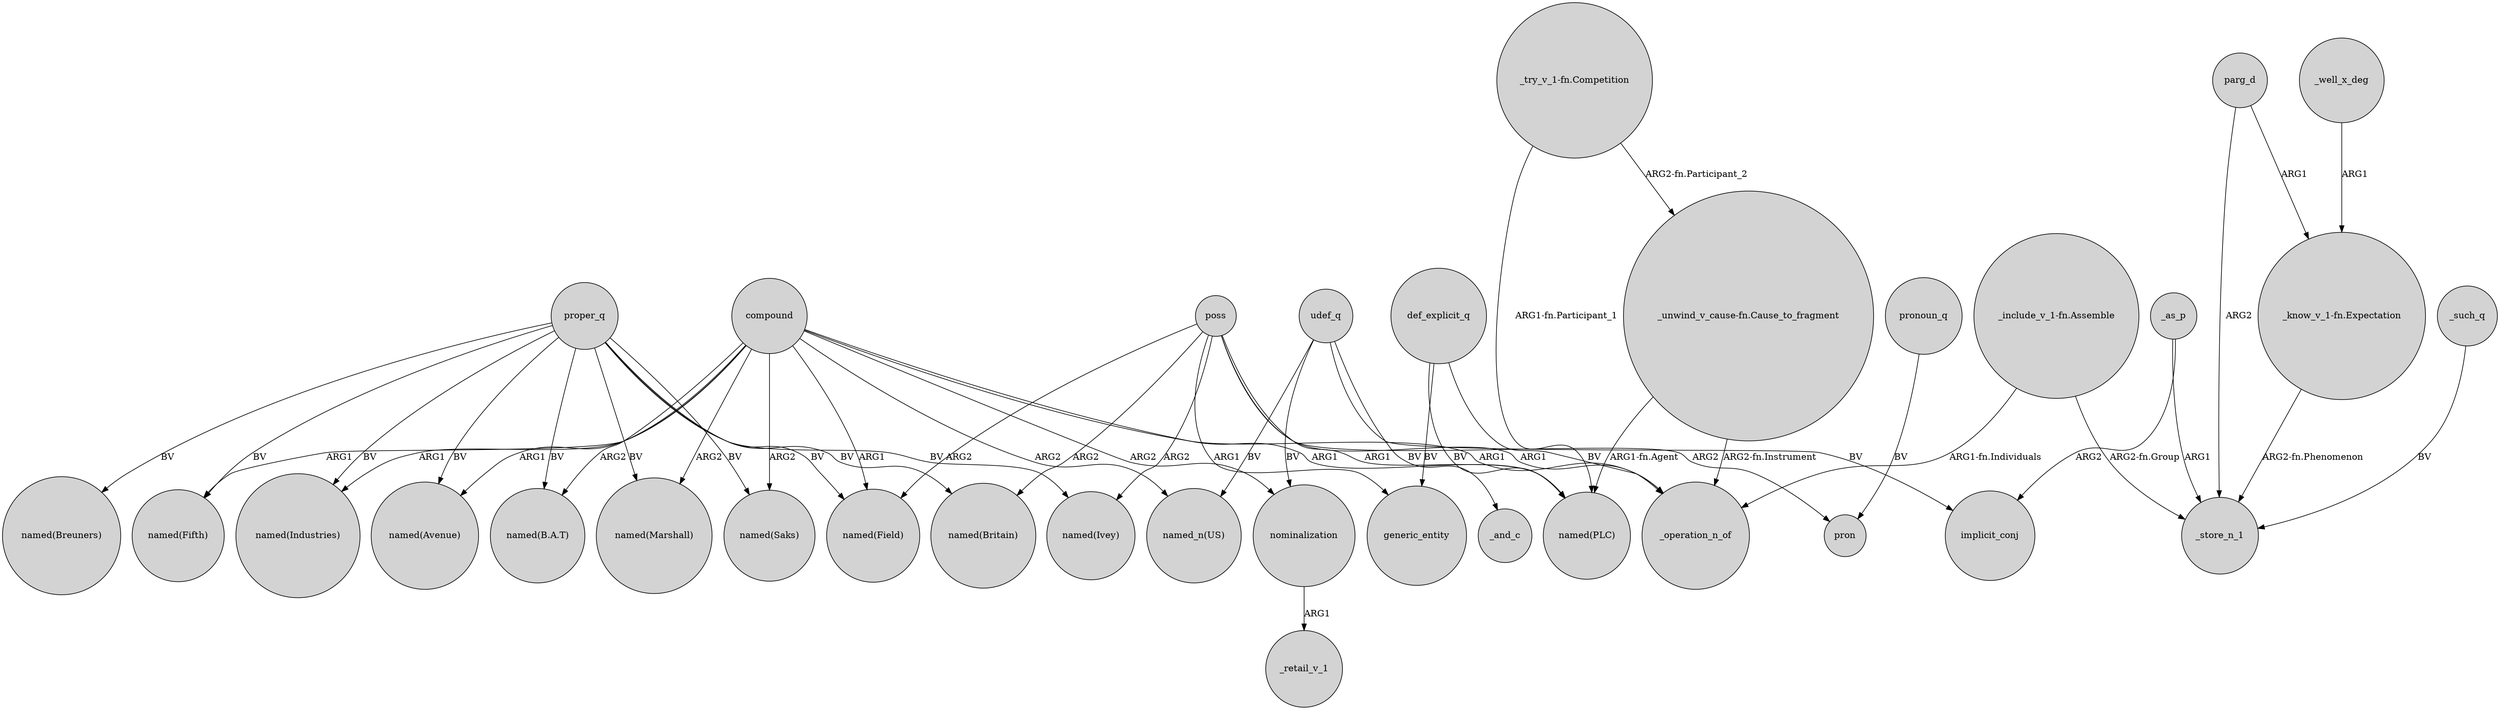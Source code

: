 digraph {
	node [shape=circle style=filled]
	nominalization -> _retail_v_1 [label=ARG1]
	proper_q -> "named(Industries)" [label=BV]
	poss -> "named(Ivey)" [label=ARG2]
	_as_p -> _store_n_1 [label=ARG1]
	def_explicit_q -> generic_entity [label=BV]
	parg_d -> _store_n_1 [label=ARG2]
	proper_q -> "named(B.A.T)" [label=BV]
	compound -> "named(Saks)" [label=ARG2]
	compound -> "named(Marshall)" [label=ARG2]
	"_include_v_1-fn.Assemble" -> _store_n_1 [label="ARG2-fn.Group"]
	compound -> "named(Industries)" [label=ARG1]
	poss -> "named(Field)" [label=ARG2]
	udef_q -> nominalization [label=BV]
	poss -> _operation_n_of [label=ARG1]
	proper_q -> "named(Marshall)" [label=BV]
	proper_q -> "named(Ivey)" [label=BV]
	compound -> _operation_n_of [label=ARG1]
	parg_d -> "_know_v_1-fn.Expectation" [label=ARG1]
	udef_q -> _and_c [label=BV]
	compound -> "named(PLC)" [label=ARG1]
	"_try_v_1-fn.Competition" -> "named(PLC)" [label="ARG1-fn.Participant_1"]
	poss -> "named(Britain)" [label=ARG2]
	poss -> "named(PLC)" [label=ARG1]
	poss -> generic_entity [label=ARG1]
	compound -> nominalization [label=ARG2]
	proper_q -> "named(Fifth)" [label=BV]
	"_unwind_v_cause-fn.Cause_to_fragment" -> "named(PLC)" [label="ARG1-fn.Agent"]
	pronoun_q -> pron [label=BV]
	poss -> pron [label=ARG2]
	_well_x_deg -> "_know_v_1-fn.Expectation" [label=ARG1]
	"_know_v_1-fn.Expectation" -> _store_n_1 [label="ARG2-fn.Phenomenon"]
	compound -> "named(B.A.T)" [label=ARG2]
	"_include_v_1-fn.Assemble" -> _operation_n_of [label="ARG1-fn.Individuals"]
	proper_q -> "named(Britain)" [label=BV]
	"_unwind_v_cause-fn.Cause_to_fragment" -> _operation_n_of [label="ARG2-fn.Instrument"]
	proper_q -> "named(Saks)" [label=BV]
	compound -> "named(Field)" [label=ARG1]
	def_explicit_q -> _operation_n_of [label=BV]
	proper_q -> "named(Breuners)" [label=BV]
	def_explicit_q -> "named(PLC)" [label=BV]
	proper_q -> "named(Field)" [label=BV]
	proper_q -> "named(Avenue)" [label=BV]
	compound -> "named(Avenue)" [label=ARG1]
	_as_p -> implicit_conj [label=ARG2]
	compound -> "named_n(US)" [label=ARG2]
	udef_q -> implicit_conj [label=BV]
	udef_q -> "named_n(US)" [label=BV]
	_such_q -> _store_n_1 [label=BV]
	compound -> "named(Fifth)" [label=ARG1]
	"_try_v_1-fn.Competition" -> "_unwind_v_cause-fn.Cause_to_fragment" [label="ARG2-fn.Participant_2"]
}
